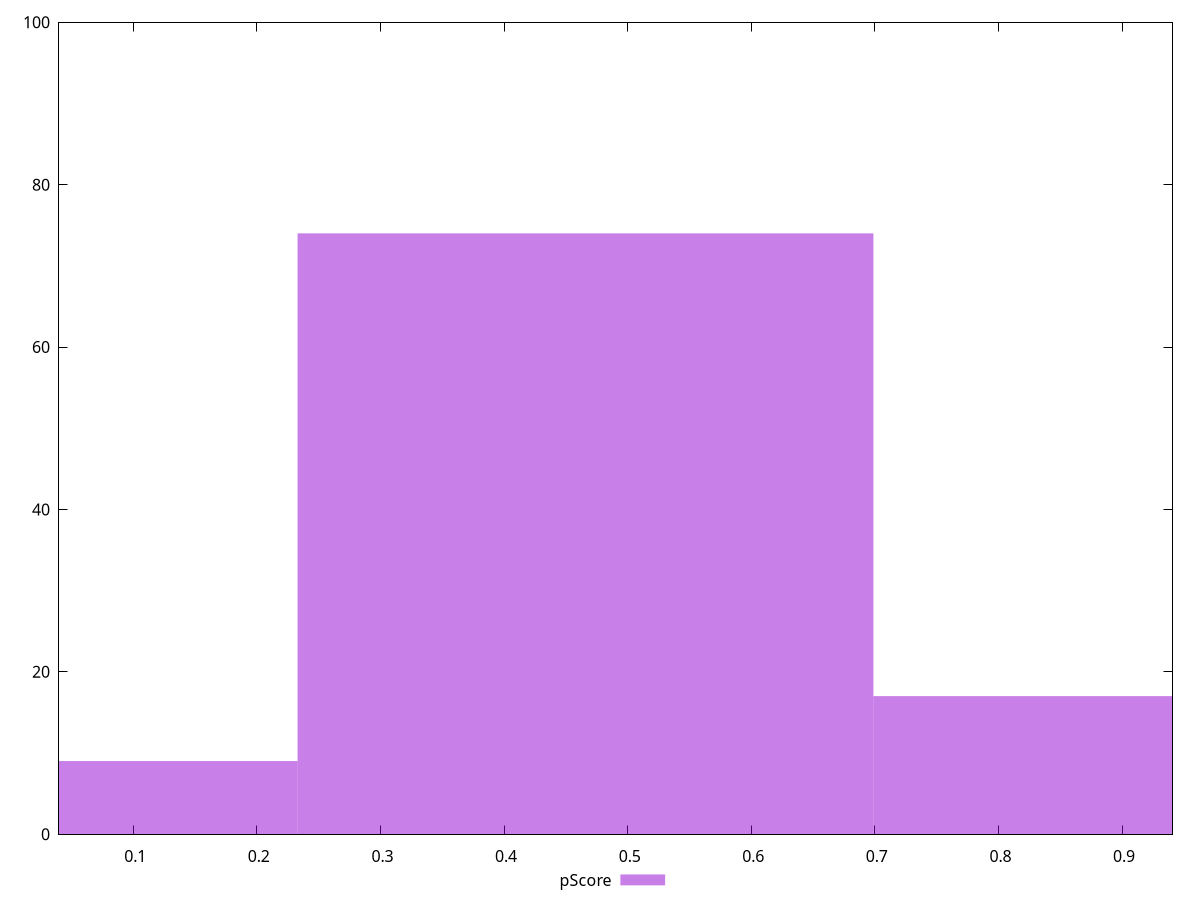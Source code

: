 reset

$pScore <<EOF
0.9317881304991781 17
0.46589406524958904 74
0 9
EOF

set key outside below
set boxwidth 0.46589406524958904
set xrange [0.039945111999131366:0.9408212534970621]
set yrange [0:100]
set trange [0:100]
set style fill transparent solid 0.5 noborder
set terminal svg size 640, 490 enhanced background rgb 'white'
set output "report_00011_2021-02-09T10:53:21.242Z/first-contentful-paint/samples/pages/pScore/histogram.svg"

plot $pScore title "pScore" with boxes

reset
